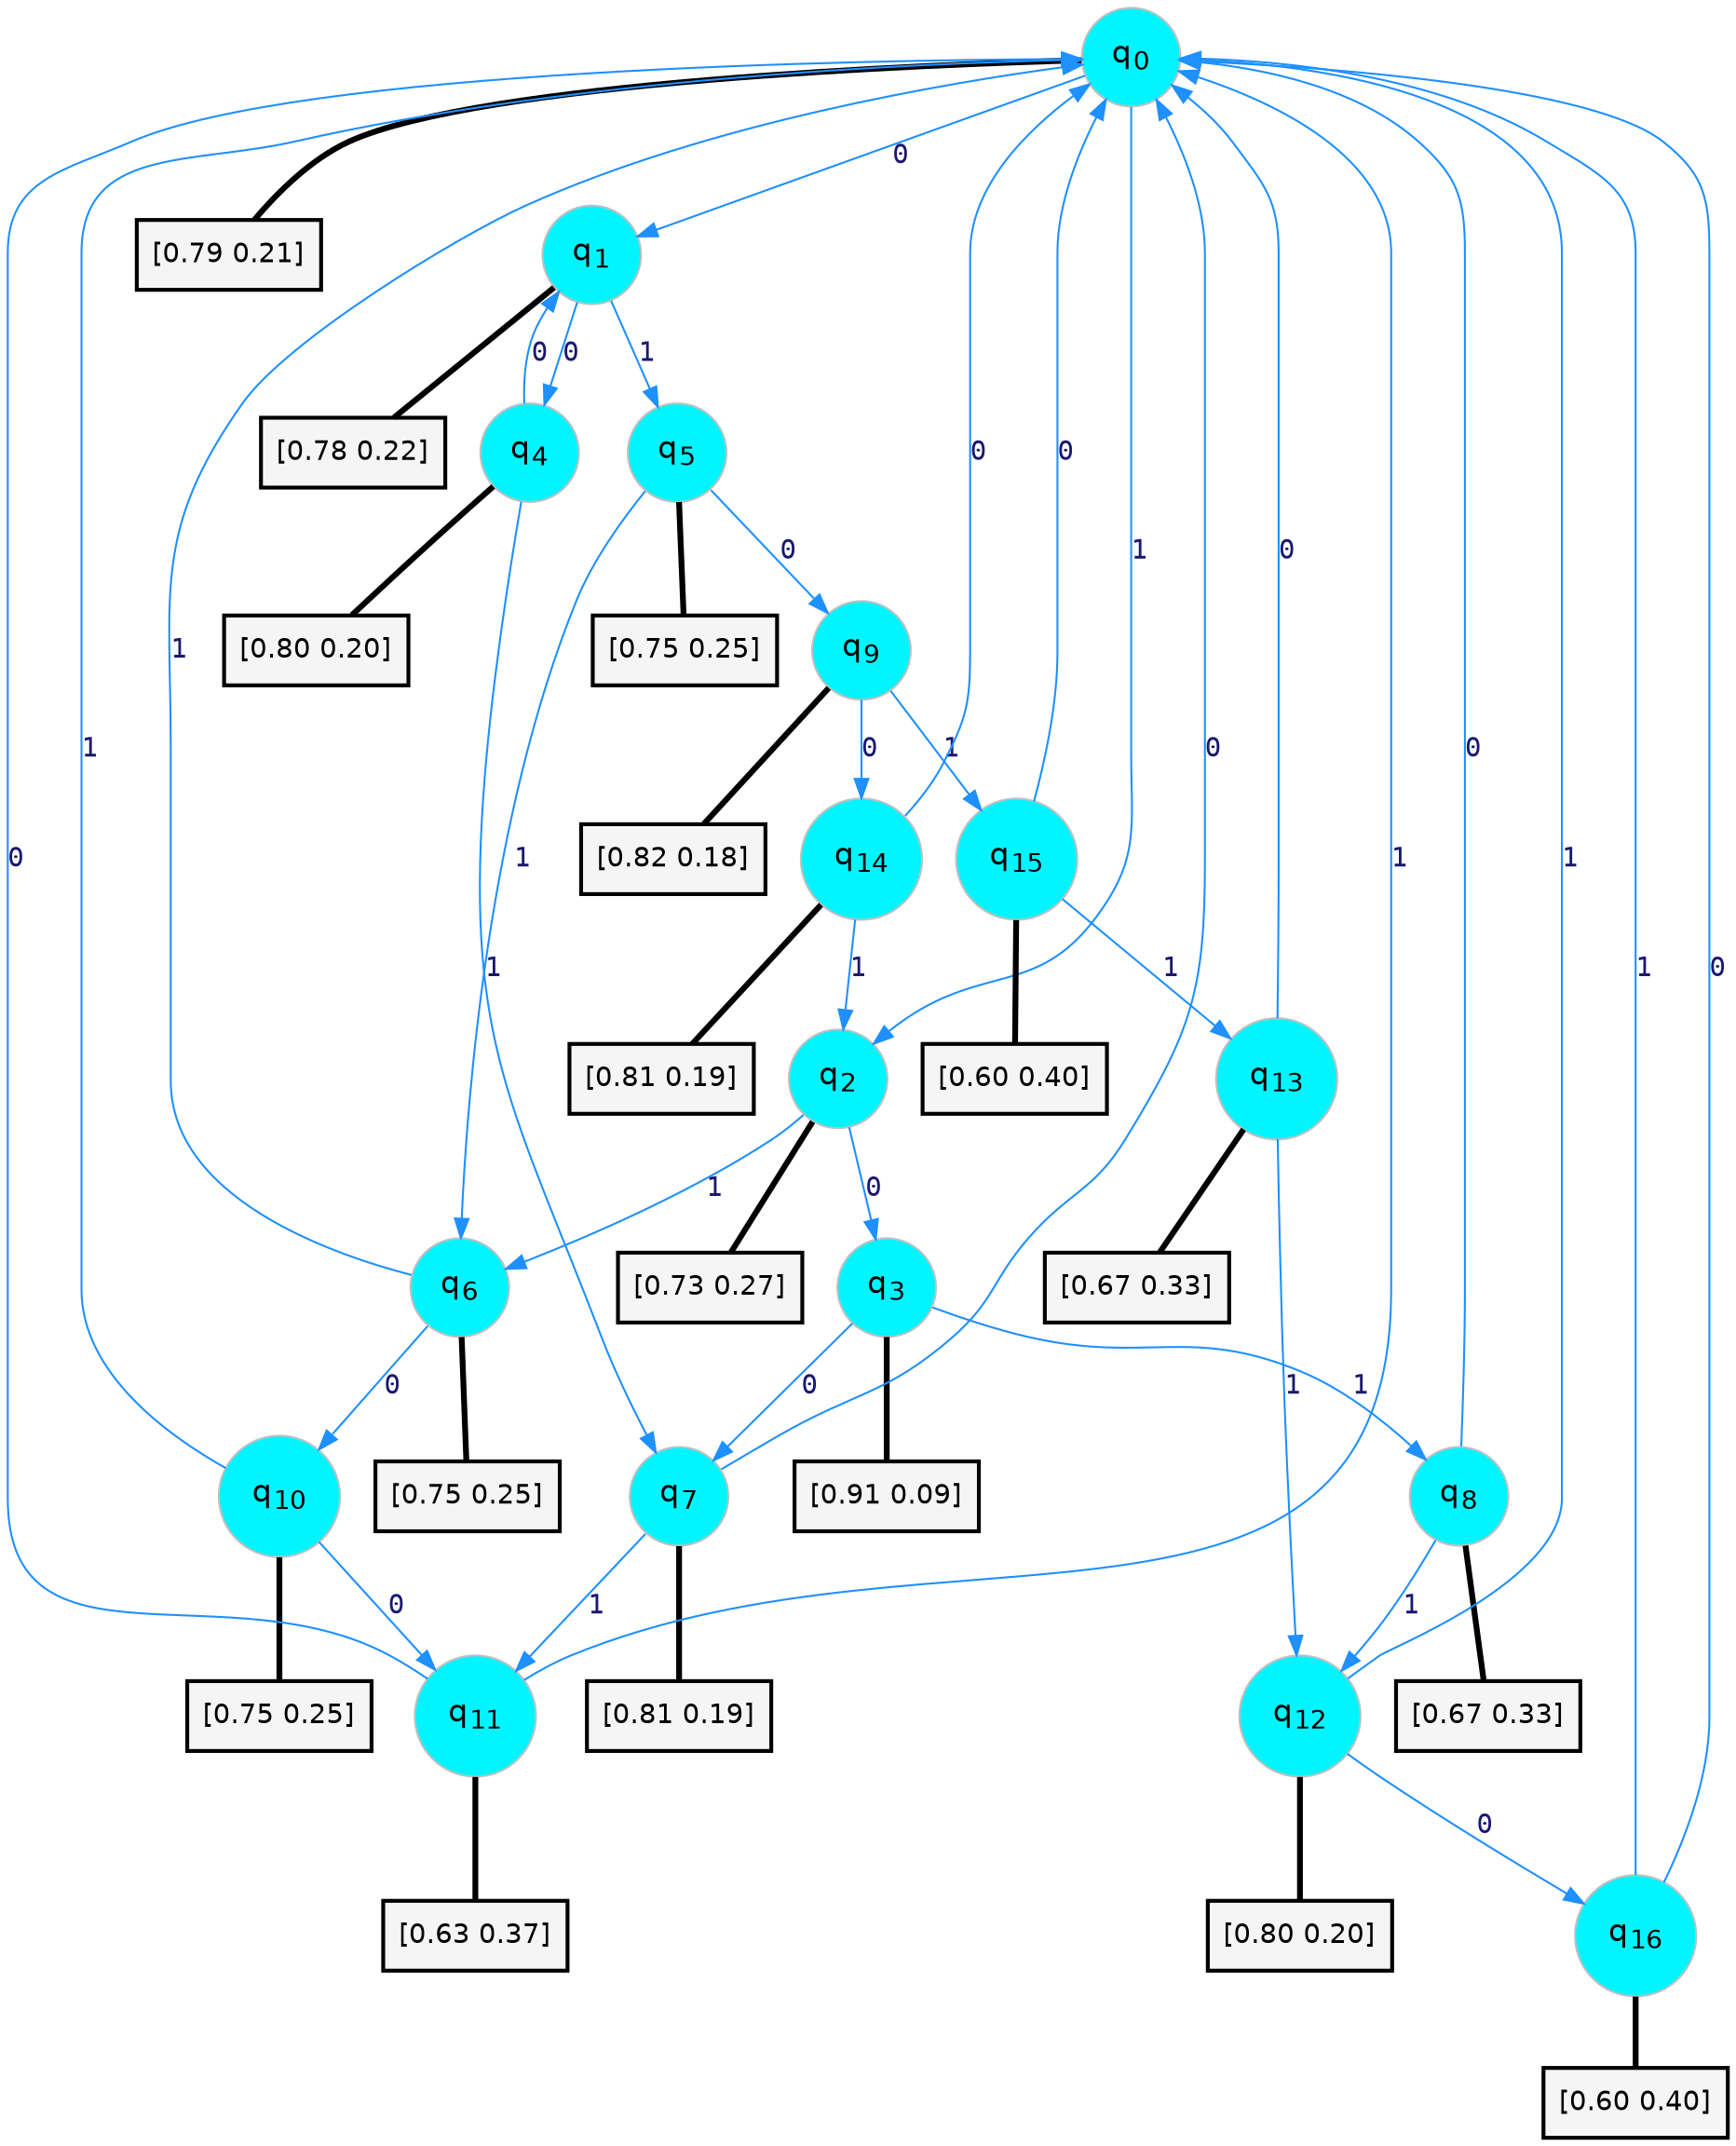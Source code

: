 digraph G {
graph [
bgcolor=transparent, dpi=300, rankdir=TD, size="40,25"];
node [
color=gray, fillcolor=turquoise1, fontcolor=black, fontname=Helvetica, fontsize=16, fontweight=bold, shape=circle, style=filled];
edge [
arrowsize=1, color=dodgerblue1, fontcolor=midnightblue, fontname=courier, fontweight=bold, penwidth=1, style=solid, weight=20];
0[label=<q<SUB>0</SUB>>];
1[label=<q<SUB>1</SUB>>];
2[label=<q<SUB>2</SUB>>];
3[label=<q<SUB>3</SUB>>];
4[label=<q<SUB>4</SUB>>];
5[label=<q<SUB>5</SUB>>];
6[label=<q<SUB>6</SUB>>];
7[label=<q<SUB>7</SUB>>];
8[label=<q<SUB>8</SUB>>];
9[label=<q<SUB>9</SUB>>];
10[label=<q<SUB>10</SUB>>];
11[label=<q<SUB>11</SUB>>];
12[label=<q<SUB>12</SUB>>];
13[label=<q<SUB>13</SUB>>];
14[label=<q<SUB>14</SUB>>];
15[label=<q<SUB>15</SUB>>];
16[label=<q<SUB>16</SUB>>];
17[label="[0.79 0.21]", shape=box,fontcolor=black, fontname=Helvetica, fontsize=14, penwidth=2, fillcolor=whitesmoke,color=black];
18[label="[0.78 0.22]", shape=box,fontcolor=black, fontname=Helvetica, fontsize=14, penwidth=2, fillcolor=whitesmoke,color=black];
19[label="[0.73 0.27]", shape=box,fontcolor=black, fontname=Helvetica, fontsize=14, penwidth=2, fillcolor=whitesmoke,color=black];
20[label="[0.91 0.09]", shape=box,fontcolor=black, fontname=Helvetica, fontsize=14, penwidth=2, fillcolor=whitesmoke,color=black];
21[label="[0.80 0.20]", shape=box,fontcolor=black, fontname=Helvetica, fontsize=14, penwidth=2, fillcolor=whitesmoke,color=black];
22[label="[0.75 0.25]", shape=box,fontcolor=black, fontname=Helvetica, fontsize=14, penwidth=2, fillcolor=whitesmoke,color=black];
23[label="[0.75 0.25]", shape=box,fontcolor=black, fontname=Helvetica, fontsize=14, penwidth=2, fillcolor=whitesmoke,color=black];
24[label="[0.81 0.19]", shape=box,fontcolor=black, fontname=Helvetica, fontsize=14, penwidth=2, fillcolor=whitesmoke,color=black];
25[label="[0.67 0.33]", shape=box,fontcolor=black, fontname=Helvetica, fontsize=14, penwidth=2, fillcolor=whitesmoke,color=black];
26[label="[0.82 0.18]", shape=box,fontcolor=black, fontname=Helvetica, fontsize=14, penwidth=2, fillcolor=whitesmoke,color=black];
27[label="[0.75 0.25]", shape=box,fontcolor=black, fontname=Helvetica, fontsize=14, penwidth=2, fillcolor=whitesmoke,color=black];
28[label="[0.63 0.37]", shape=box,fontcolor=black, fontname=Helvetica, fontsize=14, penwidth=2, fillcolor=whitesmoke,color=black];
29[label="[0.80 0.20]", shape=box,fontcolor=black, fontname=Helvetica, fontsize=14, penwidth=2, fillcolor=whitesmoke,color=black];
30[label="[0.67 0.33]", shape=box,fontcolor=black, fontname=Helvetica, fontsize=14, penwidth=2, fillcolor=whitesmoke,color=black];
31[label="[0.81 0.19]", shape=box,fontcolor=black, fontname=Helvetica, fontsize=14, penwidth=2, fillcolor=whitesmoke,color=black];
32[label="[0.60 0.40]", shape=box,fontcolor=black, fontname=Helvetica, fontsize=14, penwidth=2, fillcolor=whitesmoke,color=black];
33[label="[0.60 0.40]", shape=box,fontcolor=black, fontname=Helvetica, fontsize=14, penwidth=2, fillcolor=whitesmoke,color=black];
0->1 [label=0];
0->2 [label=1];
0->17 [arrowhead=none, penwidth=3,color=black];
1->4 [label=0];
1->5 [label=1];
1->18 [arrowhead=none, penwidth=3,color=black];
2->3 [label=0];
2->6 [label=1];
2->19 [arrowhead=none, penwidth=3,color=black];
3->7 [label=0];
3->8 [label=1];
3->20 [arrowhead=none, penwidth=3,color=black];
4->1 [label=0];
4->7 [label=1];
4->21 [arrowhead=none, penwidth=3,color=black];
5->9 [label=0];
5->6 [label=1];
5->22 [arrowhead=none, penwidth=3,color=black];
6->10 [label=0];
6->0 [label=1];
6->23 [arrowhead=none, penwidth=3,color=black];
7->0 [label=0];
7->11 [label=1];
7->24 [arrowhead=none, penwidth=3,color=black];
8->0 [label=0];
8->12 [label=1];
8->25 [arrowhead=none, penwidth=3,color=black];
9->14 [label=0];
9->15 [label=1];
9->26 [arrowhead=none, penwidth=3,color=black];
10->11 [label=0];
10->0 [label=1];
10->27 [arrowhead=none, penwidth=3,color=black];
11->0 [label=0];
11->0 [label=1];
11->28 [arrowhead=none, penwidth=3,color=black];
12->16 [label=0];
12->0 [label=1];
12->29 [arrowhead=none, penwidth=3,color=black];
13->0 [label=0];
13->12 [label=1];
13->30 [arrowhead=none, penwidth=3,color=black];
14->0 [label=0];
14->2 [label=1];
14->31 [arrowhead=none, penwidth=3,color=black];
15->0 [label=0];
15->13 [label=1];
15->32 [arrowhead=none, penwidth=3,color=black];
16->0 [label=0];
16->0 [label=1];
16->33 [arrowhead=none, penwidth=3,color=black];
}
